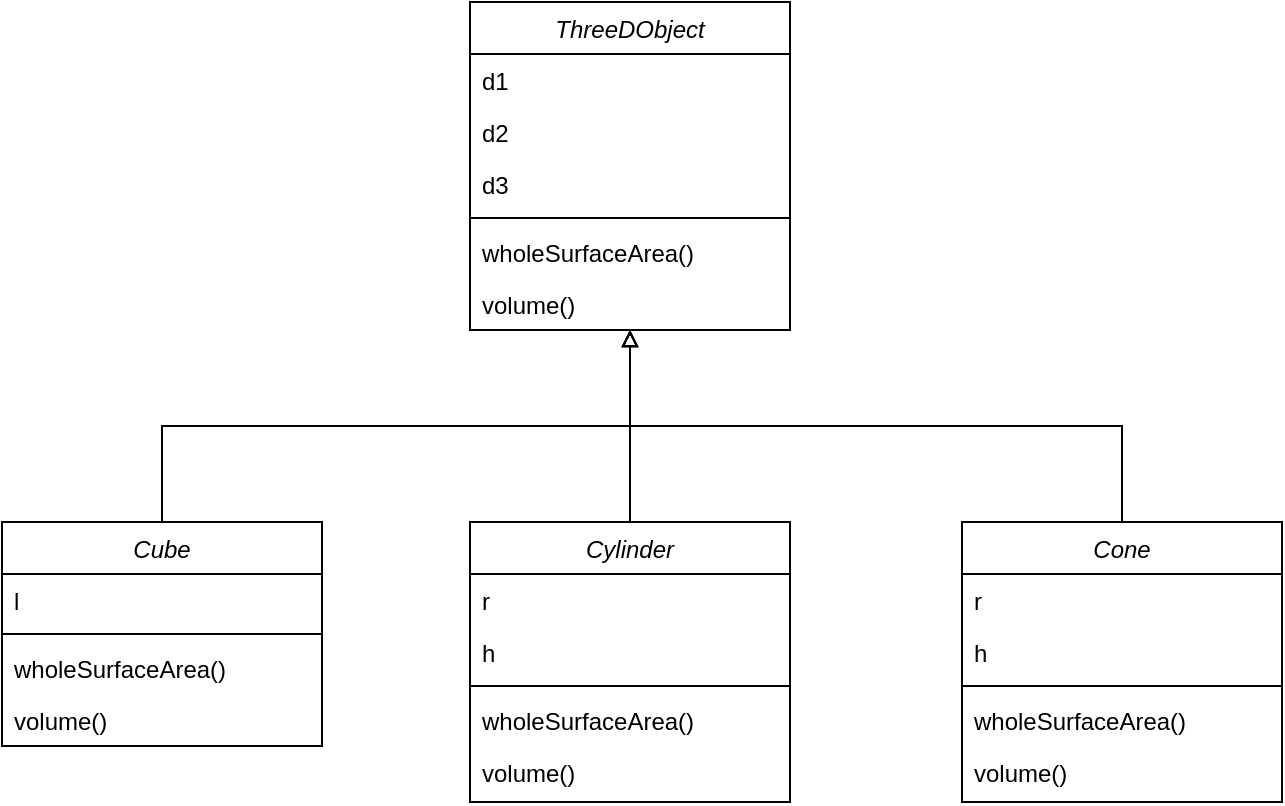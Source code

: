 <mxfile version="13.6.2" type="device"><diagram id="C5RBs43oDa-KdzZeNtuy" name="Page-1"><mxGraphModel dx="868" dy="510" grid="1" gridSize="10" guides="1" tooltips="1" connect="1" arrows="1" fold="1" page="1" pageScale="1" pageWidth="827" pageHeight="1169" math="0" shadow="0"><root><mxCell id="WIyWlLk6GJQsqaUBKTNV-0"/><mxCell id="WIyWlLk6GJQsqaUBKTNV-1" parent="WIyWlLk6GJQsqaUBKTNV-0"/><mxCell id="zkfFHV4jXpPFQw0GAbJ--0" value="ThreeDObject" style="swimlane;fontStyle=2;align=center;verticalAlign=top;childLayout=stackLayout;horizontal=1;startSize=26;horizontalStack=0;resizeParent=1;resizeLast=0;collapsible=1;marginBottom=0;rounded=0;shadow=0;strokeWidth=1;" parent="WIyWlLk6GJQsqaUBKTNV-1" vertex="1"><mxGeometry x="334" y="120" width="160" height="164" as="geometry"><mxRectangle x="230" y="140" width="160" height="26" as="alternateBounds"/></mxGeometry></mxCell><mxCell id="zkfFHV4jXpPFQw0GAbJ--1" value="d1" style="text;align=left;verticalAlign=top;spacingLeft=4;spacingRight=4;overflow=hidden;rotatable=0;points=[[0,0.5],[1,0.5]];portConstraint=eastwest;" parent="zkfFHV4jXpPFQw0GAbJ--0" vertex="1"><mxGeometry y="26" width="160" height="26" as="geometry"/></mxCell><mxCell id="zkfFHV4jXpPFQw0GAbJ--2" value="d2" style="text;align=left;verticalAlign=top;spacingLeft=4;spacingRight=4;overflow=hidden;rotatable=0;points=[[0,0.5],[1,0.5]];portConstraint=eastwest;rounded=0;shadow=0;html=0;" parent="zkfFHV4jXpPFQw0GAbJ--0" vertex="1"><mxGeometry y="52" width="160" height="26" as="geometry"/></mxCell><mxCell id="zkfFHV4jXpPFQw0GAbJ--3" value="d3" style="text;align=left;verticalAlign=top;spacingLeft=4;spacingRight=4;overflow=hidden;rotatable=0;points=[[0,0.5],[1,0.5]];portConstraint=eastwest;rounded=0;shadow=0;html=0;" parent="zkfFHV4jXpPFQw0GAbJ--0" vertex="1"><mxGeometry y="78" width="160" height="26" as="geometry"/></mxCell><mxCell id="zkfFHV4jXpPFQw0GAbJ--4" value="" style="line;html=1;strokeWidth=1;align=left;verticalAlign=middle;spacingTop=-1;spacingLeft=3;spacingRight=3;rotatable=0;labelPosition=right;points=[];portConstraint=eastwest;" parent="zkfFHV4jXpPFQw0GAbJ--0" vertex="1"><mxGeometry y="104" width="160" height="8" as="geometry"/></mxCell><mxCell id="zkfFHV4jXpPFQw0GAbJ--5" value="wholeSurfaceArea()" style="text;align=left;verticalAlign=top;spacingLeft=4;spacingRight=4;overflow=hidden;rotatable=0;points=[[0,0.5],[1,0.5]];portConstraint=eastwest;" parent="zkfFHV4jXpPFQw0GAbJ--0" vertex="1"><mxGeometry y="112" width="160" height="26" as="geometry"/></mxCell><mxCell id="ZvfnxnkaV5BUTDlpn4PA-4" value="volume()" style="text;strokeColor=none;fillColor=none;align=left;verticalAlign=top;spacingLeft=4;spacingRight=4;overflow=hidden;rotatable=0;points=[[0,0.5],[1,0.5]];portConstraint=eastwest;" vertex="1" parent="zkfFHV4jXpPFQw0GAbJ--0"><mxGeometry y="138" width="160" height="26" as="geometry"/></mxCell><mxCell id="ZvfnxnkaV5BUTDlpn4PA-33" style="edgeStyle=elbowEdgeStyle;rounded=0;orthogonalLoop=1;jettySize=auto;elbow=vertical;html=1;exitX=0.5;exitY=0;exitDx=0;exitDy=0;endArrow=block;endFill=0;strokeColor=#000000;" edge="1" parent="WIyWlLk6GJQsqaUBKTNV-1" source="ZvfnxnkaV5BUTDlpn4PA-5" target="zkfFHV4jXpPFQw0GAbJ--0"><mxGeometry relative="1" as="geometry"/></mxCell><mxCell id="ZvfnxnkaV5BUTDlpn4PA-5" value="Cube" style="swimlane;fontStyle=2;align=center;verticalAlign=top;childLayout=stackLayout;horizontal=1;startSize=26;horizontalStack=0;resizeParent=1;resizeLast=0;collapsible=1;marginBottom=0;rounded=0;shadow=0;strokeWidth=1;" vertex="1" parent="WIyWlLk6GJQsqaUBKTNV-1"><mxGeometry x="100" y="380" width="160" height="112" as="geometry"><mxRectangle x="230" y="140" width="160" height="26" as="alternateBounds"/></mxGeometry></mxCell><mxCell id="ZvfnxnkaV5BUTDlpn4PA-6" value="l" style="text;align=left;verticalAlign=top;spacingLeft=4;spacingRight=4;overflow=hidden;rotatable=0;points=[[0,0.5],[1,0.5]];portConstraint=eastwest;" vertex="1" parent="ZvfnxnkaV5BUTDlpn4PA-5"><mxGeometry y="26" width="160" height="26" as="geometry"/></mxCell><mxCell id="ZvfnxnkaV5BUTDlpn4PA-9" value="" style="line;html=1;strokeWidth=1;align=left;verticalAlign=middle;spacingTop=-1;spacingLeft=3;spacingRight=3;rotatable=0;labelPosition=right;points=[];portConstraint=eastwest;" vertex="1" parent="ZvfnxnkaV5BUTDlpn4PA-5"><mxGeometry y="52" width="160" height="8" as="geometry"/></mxCell><mxCell id="ZvfnxnkaV5BUTDlpn4PA-10" value="wholeSurfaceArea()" style="text;align=left;verticalAlign=top;spacingLeft=4;spacingRight=4;overflow=hidden;rotatable=0;points=[[0,0.5],[1,0.5]];portConstraint=eastwest;" vertex="1" parent="ZvfnxnkaV5BUTDlpn4PA-5"><mxGeometry y="60" width="160" height="26" as="geometry"/></mxCell><mxCell id="ZvfnxnkaV5BUTDlpn4PA-11" value="volume()" style="text;strokeColor=none;fillColor=none;align=left;verticalAlign=top;spacingLeft=4;spacingRight=4;overflow=hidden;rotatable=0;points=[[0,0.5],[1,0.5]];portConstraint=eastwest;" vertex="1" parent="ZvfnxnkaV5BUTDlpn4PA-5"><mxGeometry y="86" width="160" height="26" as="geometry"/></mxCell><mxCell id="ZvfnxnkaV5BUTDlpn4PA-34" style="edgeStyle=elbowEdgeStyle;rounded=0;orthogonalLoop=1;jettySize=auto;elbow=vertical;html=1;exitX=0.5;exitY=0;exitDx=0;exitDy=0;endArrow=block;endFill=0;strokeColor=#000000;" edge="1" parent="WIyWlLk6GJQsqaUBKTNV-1" source="ZvfnxnkaV5BUTDlpn4PA-12" target="zkfFHV4jXpPFQw0GAbJ--0"><mxGeometry relative="1" as="geometry"/></mxCell><mxCell id="ZvfnxnkaV5BUTDlpn4PA-12" value="Cylinder" style="swimlane;fontStyle=2;align=center;verticalAlign=top;childLayout=stackLayout;horizontal=1;startSize=26;horizontalStack=0;resizeParent=1;resizeLast=0;collapsible=1;marginBottom=0;rounded=0;shadow=0;strokeWidth=1;" vertex="1" parent="WIyWlLk6GJQsqaUBKTNV-1"><mxGeometry x="334" y="380" width="160" height="140" as="geometry"><mxRectangle x="230" y="140" width="160" height="26" as="alternateBounds"/></mxGeometry></mxCell><mxCell id="ZvfnxnkaV5BUTDlpn4PA-13" value="r" style="text;align=left;verticalAlign=top;spacingLeft=4;spacingRight=4;overflow=hidden;rotatable=0;points=[[0,0.5],[1,0.5]];portConstraint=eastwest;" vertex="1" parent="ZvfnxnkaV5BUTDlpn4PA-12"><mxGeometry y="26" width="160" height="26" as="geometry"/></mxCell><mxCell id="ZvfnxnkaV5BUTDlpn4PA-14" value="h" style="text;align=left;verticalAlign=top;spacingLeft=4;spacingRight=4;overflow=hidden;rotatable=0;points=[[0,0.5],[1,0.5]];portConstraint=eastwest;rounded=0;shadow=0;html=0;" vertex="1" parent="ZvfnxnkaV5BUTDlpn4PA-12"><mxGeometry y="52" width="160" height="26" as="geometry"/></mxCell><mxCell id="ZvfnxnkaV5BUTDlpn4PA-16" value="" style="line;html=1;strokeWidth=1;align=left;verticalAlign=middle;spacingTop=-1;spacingLeft=3;spacingRight=3;rotatable=0;labelPosition=right;points=[];portConstraint=eastwest;" vertex="1" parent="ZvfnxnkaV5BUTDlpn4PA-12"><mxGeometry y="78" width="160" height="8" as="geometry"/></mxCell><mxCell id="ZvfnxnkaV5BUTDlpn4PA-17" value="wholeSurfaceArea()" style="text;align=left;verticalAlign=top;spacingLeft=4;spacingRight=4;overflow=hidden;rotatable=0;points=[[0,0.5],[1,0.5]];portConstraint=eastwest;" vertex="1" parent="ZvfnxnkaV5BUTDlpn4PA-12"><mxGeometry y="86" width="160" height="26" as="geometry"/></mxCell><mxCell id="ZvfnxnkaV5BUTDlpn4PA-18" value="volume()" style="text;strokeColor=none;fillColor=none;align=left;verticalAlign=top;spacingLeft=4;spacingRight=4;overflow=hidden;rotatable=0;points=[[0,0.5],[1,0.5]];portConstraint=eastwest;" vertex="1" parent="ZvfnxnkaV5BUTDlpn4PA-12"><mxGeometry y="112" width="160" height="26" as="geometry"/></mxCell><mxCell id="ZvfnxnkaV5BUTDlpn4PA-35" style="edgeStyle=elbowEdgeStyle;rounded=0;orthogonalLoop=1;jettySize=auto;elbow=vertical;html=1;exitX=0.5;exitY=0;exitDx=0;exitDy=0;endArrow=block;endFill=0;strokeColor=#000000;" edge="1" parent="WIyWlLk6GJQsqaUBKTNV-1" source="ZvfnxnkaV5BUTDlpn4PA-19" target="zkfFHV4jXpPFQw0GAbJ--0"><mxGeometry relative="1" as="geometry"/></mxCell><mxCell id="ZvfnxnkaV5BUTDlpn4PA-19" value="Cone" style="swimlane;fontStyle=2;align=center;verticalAlign=top;childLayout=stackLayout;horizontal=1;startSize=26;horizontalStack=0;resizeParent=1;resizeLast=0;collapsible=1;marginBottom=0;rounded=0;shadow=0;strokeWidth=1;" vertex="1" parent="WIyWlLk6GJQsqaUBKTNV-1"><mxGeometry x="580" y="380" width="160" height="140" as="geometry"><mxRectangle x="230" y="140" width="160" height="26" as="alternateBounds"/></mxGeometry></mxCell><mxCell id="ZvfnxnkaV5BUTDlpn4PA-20" value="r" style="text;align=left;verticalAlign=top;spacingLeft=4;spacingRight=4;overflow=hidden;rotatable=0;points=[[0,0.5],[1,0.5]];portConstraint=eastwest;" vertex="1" parent="ZvfnxnkaV5BUTDlpn4PA-19"><mxGeometry y="26" width="160" height="26" as="geometry"/></mxCell><mxCell id="ZvfnxnkaV5BUTDlpn4PA-21" value="h" style="text;align=left;verticalAlign=top;spacingLeft=4;spacingRight=4;overflow=hidden;rotatable=0;points=[[0,0.5],[1,0.5]];portConstraint=eastwest;rounded=0;shadow=0;html=0;" vertex="1" parent="ZvfnxnkaV5BUTDlpn4PA-19"><mxGeometry y="52" width="160" height="26" as="geometry"/></mxCell><mxCell id="ZvfnxnkaV5BUTDlpn4PA-22" value="" style="line;html=1;strokeWidth=1;align=left;verticalAlign=middle;spacingTop=-1;spacingLeft=3;spacingRight=3;rotatable=0;labelPosition=right;points=[];portConstraint=eastwest;" vertex="1" parent="ZvfnxnkaV5BUTDlpn4PA-19"><mxGeometry y="78" width="160" height="8" as="geometry"/></mxCell><mxCell id="ZvfnxnkaV5BUTDlpn4PA-23" value="wholeSurfaceArea()" style="text;align=left;verticalAlign=top;spacingLeft=4;spacingRight=4;overflow=hidden;rotatable=0;points=[[0,0.5],[1,0.5]];portConstraint=eastwest;" vertex="1" parent="ZvfnxnkaV5BUTDlpn4PA-19"><mxGeometry y="86" width="160" height="26" as="geometry"/></mxCell><mxCell id="ZvfnxnkaV5BUTDlpn4PA-24" value="volume()" style="text;strokeColor=none;fillColor=none;align=left;verticalAlign=top;spacingLeft=4;spacingRight=4;overflow=hidden;rotatable=0;points=[[0,0.5],[1,0.5]];portConstraint=eastwest;" vertex="1" parent="ZvfnxnkaV5BUTDlpn4PA-19"><mxGeometry y="112" width="160" height="26" as="geometry"/></mxCell></root></mxGraphModel></diagram></mxfile>